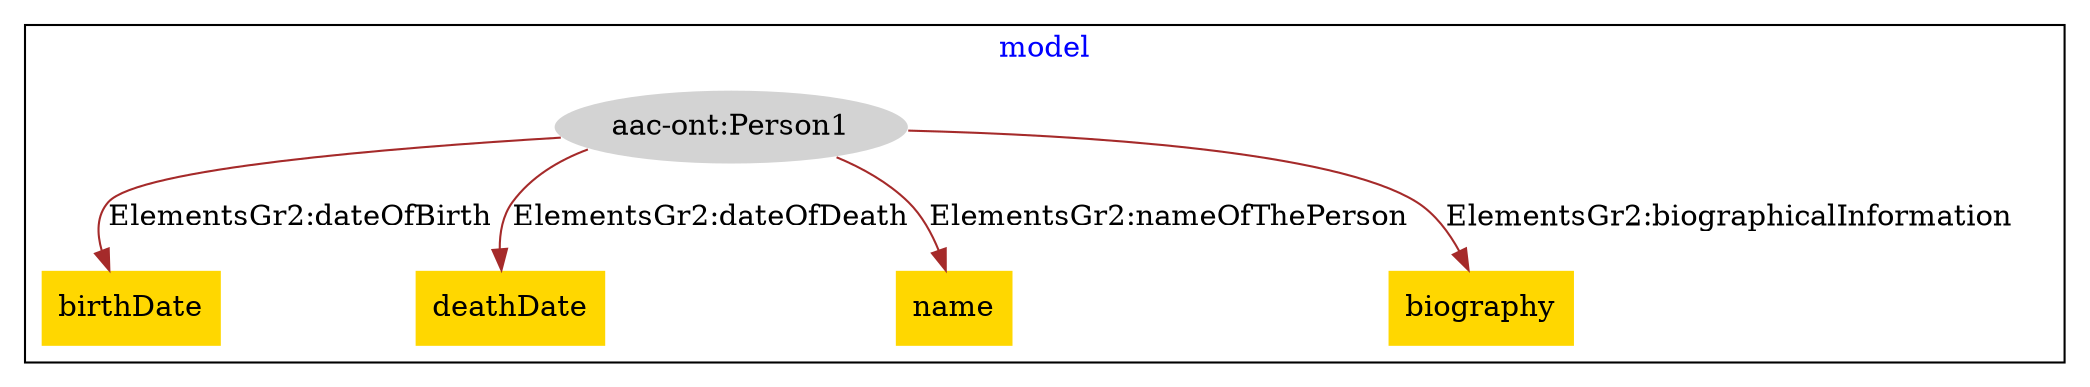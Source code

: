 digraph n0 {
fontcolor="blue"
remincross="true"
subgraph cluster {
label="model"
"aac-ont:Person1"[style="filled",color="white",fillcolor="lightgray",label="aac-ont:Person1"];
"birthDate"[shape="plaintext",style="filled",fillcolor="gold",label="birthDate"];
"deathDate"[shape="plaintext",style="filled",fillcolor="gold",label="deathDate"];
"name"[shape="plaintext",style="filled",fillcolor="gold",label="name"];
"biography"[shape="plaintext",style="filled",fillcolor="gold",label="biography"];
}
"aac-ont:Person1" -> "birthDate"[color="brown",fontcolor="black",label="ElementsGr2:dateOfBirth"];
"aac-ont:Person1" -> "deathDate"[color="brown",fontcolor="black",label="ElementsGr2:dateOfDeath"];
"aac-ont:Person1" -> "name"[color="brown",fontcolor="black",label="ElementsGr2:nameOfThePerson"];
"aac-ont:Person1" -> "biography"[color="brown",fontcolor="black",label="ElementsGr2:biographicalInformation"];
}

